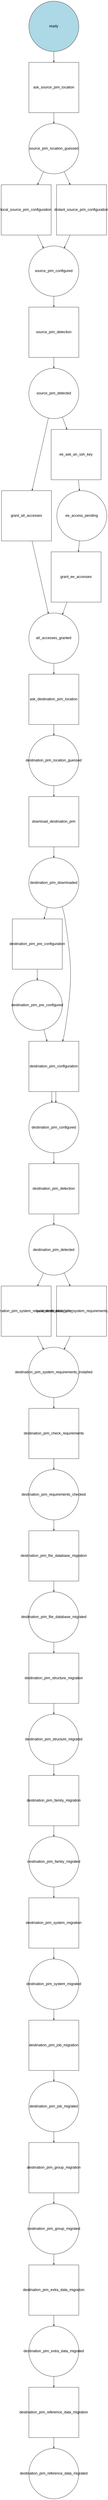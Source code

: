 digraph workflow {
  ratio="fill" rankdir="TB"
  node [fontsize="12" fontname="Arial" color="#333333" fillcolor="lightblue" fixedsize="1" width="2.3"];
  edge [fontsize="9" fontname="Arial" color="#333333" arrowhead="normal" arrowsize="0.5"];

  place_ready [label="ready", shape=circle, style="filled"];
  place_source_pim_location_guessed [label="source_pim_location_guessed", shape=circle];
  place_source_pim_configured [label="source_pim_configured", shape=circle];
  place_source_pim_detected [label="source_pim_detected", shape=circle];
  place_ee_access_pending [label="ee_access_pending", shape=circle];
  place_all_accesses_granted [label="all_accesses_granted", shape=circle];
  place_destination_pim_location_guessed [label="destination_pim_location_guessed", shape=circle];
  place_destination_pim_downloaded [label="destination_pim_downloaded", shape=circle];
  place_destination_pim_pre_configured [label="destination_pim_pre_configured", shape=circle];
  place_destination_pim_configured [label="destination_pim_configured", shape=circle];
  place_destination_pim_detected [label="destination_pim_detected", shape=circle];
  place_destination_pim_system_requirements_installed [label="destination_pim_system_requirements_installed", shape=circle];
  place_destination_pim_requirements_checked [label="destination_pim_requirements_checked", shape=circle];
  place_destination_pim_file_database_migrated [label="destination_pim_file_database_migrated", shape=circle];
  place_destination_pim_structure_migrated [label="destination_pim_structure_migrated", shape=circle];
  place_destination_pim_family_migrated [label="destination_pim_family_migrated", shape=circle];
  place_destination_pim_system_migrated [label="destination_pim_system_migrated", shape=circle];
  place_destination_pim_job_migrated [label="destination_pim_job_migrated", shape=circle];
  place_destination_pim_group_migrated [label="destination_pim_group_migrated", shape=circle];
  place_destination_pim_extra_data_migrated [label="destination_pim_extra_data_migrated", shape=circle];
  place_destination_pim_reference_data_migrated [label="destination_pim_reference_data_migrated", shape=circle];
  transition_ask_source_pim_location [label="ask_source_pim_location", shape=box, shape="box", regular="1"];
  transition_local_source_pim_configuration [label="local_source_pim_configuration", shape=box, shape="box", regular="1"];
  transition_distant_source_pim_configuration [label="distant_source_pim_configuration", shape=box, shape="box", regular="1"];
  transition_source_pim_detection [label="source_pim_detection", shape=box, shape="box", regular="1"];
  transition_grant_all_accesses [label="grant_all_accesses", shape=box, shape="box", regular="1"];
  transition_ee_ask_an_ssh_key [label="ee_ask_an_ssh_key", shape=box, shape="box", regular="1"];
  transition_grant_ee_accesses [label="grant_ee_accesses", shape=box, shape="box", regular="1"];
  transition_ask_destination_pim_location [label="ask_destination_pim_location", shape=box, shape="box", regular="1"];
  transition_download_destination_pim [label="download_destination_pim", shape=box, shape="box", regular="1"];
  transition_destination_pim_pre_configuration [label="destination_pim_pre_configuration", shape=box, shape="box", regular="1"];
  transition_destination_pim_configuration [label="destination_pim_configuration", shape=box, shape="box", regular="1"];
  transition_destination_pim_configuration [label="destination_pim_configuration", shape=box, shape="box", regular="1"];
  transition_destination_pim_detection [label="destination_pim_detection", shape=box, shape="box", regular="1"];
  transition_docker_destination_pim_system_requirements_installation [label="docker_destination_pim_system_requirements_installation", shape=box, shape="box", regular="1"];
  transition_local_destination_pim_system_requirements_installation [label="local_destination_pim_system_requirements_installation", shape=box, shape="box", regular="1"];
  transition_destination_pim_check_requirements [label="destination_pim_check_requirements", shape=box, shape="box", regular="1"];
  transition_destination_pim_file_database_migration [label="destination_pim_file_database_migration", shape=box, shape="box", regular="1"];
  transition_destination_pim_structure_migration [label="destination_pim_structure_migration", shape=box, shape="box", regular="1"];
  transition_destination_pim_family_migration [label="destination_pim_family_migration", shape=box, shape="box", regular="1"];
  transition_destination_pim_system_migration [label="destination_pim_system_migration", shape=box, shape="box", regular="1"];
  transition_destination_pim_job_migration [label="destination_pim_job_migration", shape=box, shape="box", regular="1"];
  transition_destination_pim_group_migration [label="destination_pim_group_migration", shape=box, shape="box", regular="1"];
  transition_destination_pim_extra_data_migration [label="destination_pim_extra_data_migration", shape=box, shape="box", regular="1"];
  transition_destination_pim_reference_data_migration [label="destination_pim_reference_data_migration", shape=box, shape="box", regular="1"];
  place_ready -> transition_ask_source_pim_location [style="solid"];
  transition_ask_source_pim_location -> place_source_pim_location_guessed [style="solid"];
  place_source_pim_location_guessed -> transition_local_source_pim_configuration [style="solid"];
  transition_local_source_pim_configuration -> place_source_pim_configured [style="solid"];
  place_source_pim_location_guessed -> transition_distant_source_pim_configuration [style="solid"];
  transition_distant_source_pim_configuration -> place_source_pim_configured [style="solid"];
  place_source_pim_configured -> transition_source_pim_detection [style="solid"];
  transition_source_pim_detection -> place_source_pim_detected [style="solid"];
  place_source_pim_detected -> transition_grant_all_accesses [style="solid"];
  transition_grant_all_accesses -> place_all_accesses_granted [style="solid"];
  place_source_pim_detected -> transition_ee_ask_an_ssh_key [style="solid"];
  transition_ee_ask_an_ssh_key -> place_ee_access_pending [style="solid"];
  place_ee_access_pending -> transition_grant_ee_accesses [style="solid"];
  transition_grant_ee_accesses -> place_all_accesses_granted [style="solid"];
  place_all_accesses_granted -> transition_ask_destination_pim_location [style="solid"];
  transition_ask_destination_pim_location -> place_destination_pim_location_guessed [style="solid"];
  place_destination_pim_location_guessed -> transition_download_destination_pim [style="solid"];
  transition_download_destination_pim -> place_destination_pim_downloaded [style="solid"];
  place_destination_pim_downloaded -> transition_destination_pim_pre_configuration [style="solid"];
  transition_destination_pim_pre_configuration -> place_destination_pim_pre_configured [style="solid"];
  place_destination_pim_downloaded -> transition_destination_pim_configuration [style="solid"];
  transition_destination_pim_configuration -> place_destination_pim_configured [style="solid"];
  place_destination_pim_pre_configured -> transition_destination_pim_configuration [style="solid"];
  transition_destination_pim_configuration -> place_destination_pim_configured [style="solid"];
  place_destination_pim_configured -> transition_destination_pim_detection [style="solid"];
  transition_destination_pim_detection -> place_destination_pim_detected [style="solid"];
  place_destination_pim_detected -> transition_docker_destination_pim_system_requirements_installation [style="solid"];
  transition_docker_destination_pim_system_requirements_installation -> place_destination_pim_system_requirements_installed [style="solid"];
  place_destination_pim_detected -> transition_local_destination_pim_system_requirements_installation [style="solid"];
  transition_local_destination_pim_system_requirements_installation -> place_destination_pim_system_requirements_installed [style="solid"];
  place_destination_pim_system_requirements_installed -> transition_destination_pim_check_requirements [style="solid"];
  transition_destination_pim_check_requirements -> place_destination_pim_requirements_checked [style="solid"];
  place_destination_pim_requirements_checked -> transition_destination_pim_file_database_migration [style="solid"];
  transition_destination_pim_file_database_migration -> place_destination_pim_file_database_migrated [style="solid"];
  place_destination_pim_file_database_migrated -> transition_destination_pim_structure_migration [style="solid"];
  transition_destination_pim_structure_migration -> place_destination_pim_structure_migrated [style="solid"];
  place_destination_pim_structure_migrated -> transition_destination_pim_family_migration [style="solid"];
  transition_destination_pim_family_migration -> place_destination_pim_family_migrated [style="solid"];
  place_destination_pim_family_migrated -> transition_destination_pim_system_migration [style="solid"];
  transition_destination_pim_system_migration -> place_destination_pim_system_migrated [style="solid"];
  place_destination_pim_system_migrated -> transition_destination_pim_job_migration [style="solid"];
  transition_destination_pim_job_migration -> place_destination_pim_job_migrated [style="solid"];
  place_destination_pim_job_migrated -> transition_destination_pim_group_migration [style="solid"];
  transition_destination_pim_group_migration -> place_destination_pim_group_migrated [style="solid"];
  place_destination_pim_group_migrated -> transition_destination_pim_extra_data_migration [style="solid"];
  transition_destination_pim_extra_data_migration -> place_destination_pim_extra_data_migrated [style="solid"];
  place_destination_pim_extra_data_migrated -> transition_destination_pim_reference_data_migration [style="solid"];
  transition_destination_pim_reference_data_migration -> place_destination_pim_reference_data_migrated [style="solid"];
}
